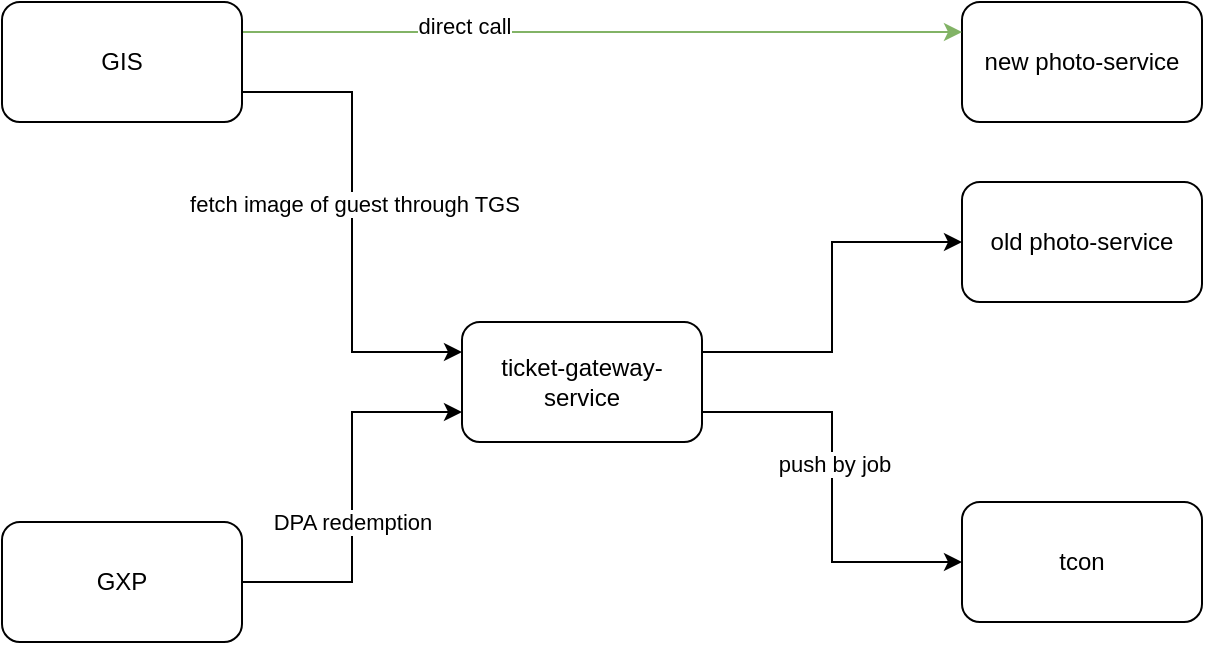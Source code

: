 <mxfile version="24.7.17">
  <diagram name="Page-1" id="4YNf4cu8ElerU1akTP_Z">
    <mxGraphModel dx="1242" dy="700" grid="1" gridSize="10" guides="1" tooltips="1" connect="1" arrows="1" fold="1" page="1" pageScale="1" pageWidth="850" pageHeight="1100" math="0" shadow="0">
      <root>
        <mxCell id="0" />
        <mxCell id="1" parent="0" />
        <mxCell id="93BI2CxBq1qP_XvaAG4y-8" style="edgeStyle=orthogonalEdgeStyle;rounded=0;orthogonalLoop=1;jettySize=auto;html=1;exitX=1;exitY=0.25;exitDx=0;exitDy=0;entryX=0;entryY=0.5;entryDx=0;entryDy=0;" edge="1" parent="1" source="93BI2CxBq1qP_XvaAG4y-1" target="93BI2CxBq1qP_XvaAG4y-2">
          <mxGeometry relative="1" as="geometry" />
        </mxCell>
        <mxCell id="93BI2CxBq1qP_XvaAG4y-10" style="edgeStyle=orthogonalEdgeStyle;rounded=0;orthogonalLoop=1;jettySize=auto;html=1;exitX=1;exitY=0.75;exitDx=0;exitDy=0;entryX=0;entryY=0.5;entryDx=0;entryDy=0;" edge="1" parent="1" source="93BI2CxBq1qP_XvaAG4y-1" target="93BI2CxBq1qP_XvaAG4y-4">
          <mxGeometry relative="1" as="geometry" />
        </mxCell>
        <mxCell id="93BI2CxBq1qP_XvaAG4y-12" value="push by job" style="edgeLabel;html=1;align=center;verticalAlign=middle;resizable=0;points=[];" vertex="1" connectable="0" parent="93BI2CxBq1qP_XvaAG4y-10">
          <mxGeometry x="-0.112" y="1" relative="1" as="geometry">
            <mxPoint as="offset" />
          </mxGeometry>
        </mxCell>
        <mxCell id="93BI2CxBq1qP_XvaAG4y-1" value="ticket-gateway-service" style="rounded=1;whiteSpace=wrap;html=1;" vertex="1" parent="1">
          <mxGeometry x="340" y="280" width="120" height="60" as="geometry" />
        </mxCell>
        <mxCell id="93BI2CxBq1qP_XvaAG4y-2" value="old photo-service" style="rounded=1;whiteSpace=wrap;html=1;" vertex="1" parent="1">
          <mxGeometry x="590" y="210" width="120" height="60" as="geometry" />
        </mxCell>
        <mxCell id="93BI2CxBq1qP_XvaAG4y-3" value="new photo-service" style="rounded=1;whiteSpace=wrap;html=1;" vertex="1" parent="1">
          <mxGeometry x="590" y="120" width="120" height="60" as="geometry" />
        </mxCell>
        <mxCell id="93BI2CxBq1qP_XvaAG4y-4" value="tcon" style="rounded=1;whiteSpace=wrap;html=1;" vertex="1" parent="1">
          <mxGeometry x="590" y="370" width="120" height="60" as="geometry" />
        </mxCell>
        <mxCell id="93BI2CxBq1qP_XvaAG4y-9" style="edgeStyle=orthogonalEdgeStyle;rounded=0;orthogonalLoop=1;jettySize=auto;html=1;exitX=1;exitY=0.5;exitDx=0;exitDy=0;entryX=0;entryY=0.75;entryDx=0;entryDy=0;" edge="1" parent="1" source="93BI2CxBq1qP_XvaAG4y-5" target="93BI2CxBq1qP_XvaAG4y-1">
          <mxGeometry relative="1" as="geometry" />
        </mxCell>
        <mxCell id="93BI2CxBq1qP_XvaAG4y-11" value="DPA redemption" style="edgeLabel;html=1;align=center;verticalAlign=middle;resizable=0;points=[];" vertex="1" connectable="0" parent="93BI2CxBq1qP_XvaAG4y-9">
          <mxGeometry x="-0.128" relative="1" as="geometry">
            <mxPoint as="offset" />
          </mxGeometry>
        </mxCell>
        <mxCell id="93BI2CxBq1qP_XvaAG4y-5" value="GXP" style="rounded=1;whiteSpace=wrap;html=1;" vertex="1" parent="1">
          <mxGeometry x="110" y="380" width="120" height="60" as="geometry" />
        </mxCell>
        <mxCell id="93BI2CxBq1qP_XvaAG4y-7" style="edgeStyle=orthogonalEdgeStyle;rounded=0;orthogonalLoop=1;jettySize=auto;html=1;exitX=1;exitY=0.75;exitDx=0;exitDy=0;entryX=0;entryY=0.25;entryDx=0;entryDy=0;" edge="1" parent="1" source="93BI2CxBq1qP_XvaAG4y-6" target="93BI2CxBq1qP_XvaAG4y-1">
          <mxGeometry relative="1" as="geometry" />
        </mxCell>
        <mxCell id="93BI2CxBq1qP_XvaAG4y-14" value="fetch image of guest through TGS" style="edgeLabel;html=1;align=center;verticalAlign=middle;resizable=0;points=[];" vertex="1" connectable="0" parent="93BI2CxBq1qP_XvaAG4y-7">
          <mxGeometry x="-0.075" y="1" relative="1" as="geometry">
            <mxPoint as="offset" />
          </mxGeometry>
        </mxCell>
        <mxCell id="93BI2CxBq1qP_XvaAG4y-13" style="edgeStyle=orthogonalEdgeStyle;rounded=0;orthogonalLoop=1;jettySize=auto;html=1;exitX=1;exitY=0.25;exitDx=0;exitDy=0;entryX=0;entryY=0.25;entryDx=0;entryDy=0;fillColor=#d5e8d4;strokeColor=#82b366;" edge="1" parent="1" source="93BI2CxBq1qP_XvaAG4y-6" target="93BI2CxBq1qP_XvaAG4y-3">
          <mxGeometry relative="1" as="geometry" />
        </mxCell>
        <mxCell id="93BI2CxBq1qP_XvaAG4y-20" value="direct call" style="edgeLabel;html=1;align=center;verticalAlign=middle;resizable=0;points=[];" vertex="1" connectable="0" parent="93BI2CxBq1qP_XvaAG4y-13">
          <mxGeometry x="-0.383" y="3" relative="1" as="geometry">
            <mxPoint as="offset" />
          </mxGeometry>
        </mxCell>
        <mxCell id="93BI2CxBq1qP_XvaAG4y-6" value="GIS" style="rounded=1;whiteSpace=wrap;html=1;" vertex="1" parent="1">
          <mxGeometry x="110" y="120" width="120" height="60" as="geometry" />
        </mxCell>
      </root>
    </mxGraphModel>
  </diagram>
</mxfile>
